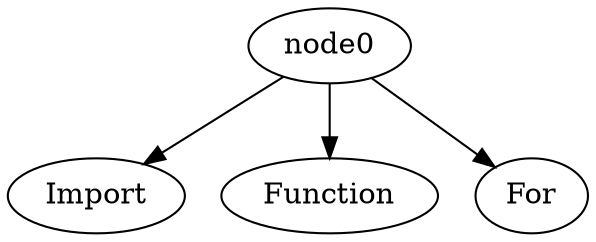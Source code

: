 digraph G 
{
	node1 [label="Import"];
	node0 -> node1;
	node2 [label="Function"];
	node0 -> node2;
	node3 [label="For"];
	node0 -> node3;
}